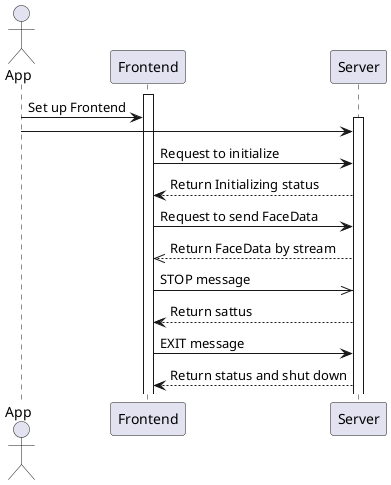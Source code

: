 @startuml

actor App
activate Frontend
App -> Frontend : Set up Frontend

activate Server
App -> Server : 

Frontend ->  Server : Request to initialize
Frontend <-- Server : Return Initializing status

Frontend ->  Server : Request to send FaceData
Frontend <<-- Server : Return FaceData by stream

' STOP server
Frontend ->> Server : STOP message
Frontend <-- Server : Return sattus

' EXIT
Frontend ->  Server : EXIT message
Frontend <-- Server : Return status and shut down

@enduml
